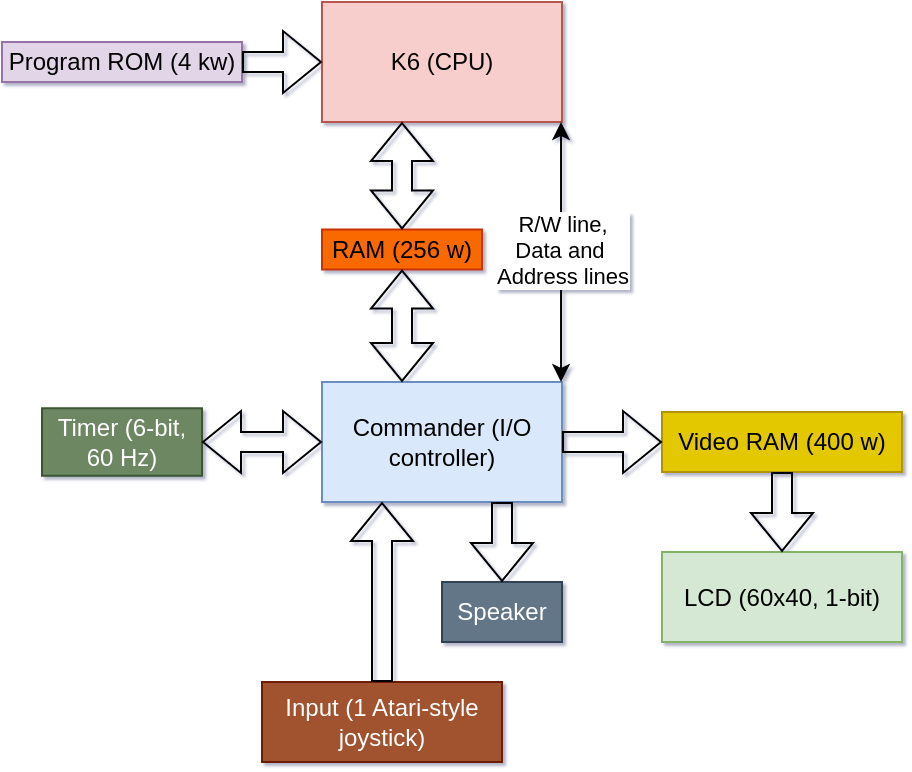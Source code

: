 <mxfile version="26.0.16">
  <diagram name="Page-1" id="MRbnxyMf3QpbpRj3xxtO">
    <mxGraphModel dx="988" dy="520" grid="1" gridSize="10" guides="1" tooltips="1" connect="1" arrows="1" fold="1" page="1" pageScale="1" pageWidth="827" pageHeight="1169" math="0" shadow="1">
      <root>
        <mxCell id="0" />
        <mxCell id="1" parent="0" />
        <mxCell id="mUGo9_NIAoYMIs_dsD8T-2" value="K6 (CPU)" style="rounded=0;whiteSpace=wrap;html=1;fillColor=#f8cecc;strokeColor=#b85450;" parent="1" vertex="1">
          <mxGeometry x="250" y="140" width="120" height="60" as="geometry" />
        </mxCell>
        <mxCell id="mUGo9_NIAoYMIs_dsD8T-3" value="RAM (256 w)" style="rounded=0;whiteSpace=wrap;html=1;fillColor=#fa6800;strokeColor=#C73500;fontColor=#000000;" parent="1" vertex="1">
          <mxGeometry x="250" y="253.75" width="80" height="20" as="geometry" />
        </mxCell>
        <mxCell id="mUGo9_NIAoYMIs_dsD8T-4" value="" style="shape=flexArrow;endArrow=classic;startArrow=classic;html=1;rounded=0;entryX=0.5;entryY=0;entryDx=0;entryDy=0;exitX=0.5;exitY=1;exitDx=0;exitDy=0;" parent="1" target="mUGo9_NIAoYMIs_dsD8T-3" edge="1">
          <mxGeometry width="100" height="100" relative="1" as="geometry">
            <mxPoint x="290" y="200" as="sourcePoint" />
            <mxPoint x="280" y="350" as="targetPoint" />
          </mxGeometry>
        </mxCell>
        <mxCell id="mUGo9_NIAoYMIs_dsD8T-5" value="Program ROM (4 kw)" style="rounded=0;whiteSpace=wrap;html=1;fillColor=#e1d5e7;strokeColor=#9673a6;" parent="1" vertex="1">
          <mxGeometry x="90" y="160" width="120" height="20" as="geometry" />
        </mxCell>
        <mxCell id="mUGo9_NIAoYMIs_dsD8T-6" value="" style="shape=flexArrow;endArrow=classic;html=1;rounded=0;entryX=0;entryY=0.5;entryDx=0;entryDy=0;exitX=1;exitY=0.5;exitDx=0;exitDy=0;" parent="1" source="mUGo9_NIAoYMIs_dsD8T-5" target="mUGo9_NIAoYMIs_dsD8T-2" edge="1">
          <mxGeometry width="50" height="50" relative="1" as="geometry">
            <mxPoint x="170" y="560" as="sourcePoint" />
            <mxPoint x="220" y="510" as="targetPoint" />
          </mxGeometry>
        </mxCell>
        <mxCell id="mUGo9_NIAoYMIs_dsD8T-8" value="Commander (I/O controller)" style="rounded=0;whiteSpace=wrap;html=1;fillColor=#dae8fc;strokeColor=#6c8ebf;" parent="1" vertex="1">
          <mxGeometry x="250" y="330" width="120" height="60" as="geometry" />
        </mxCell>
        <mxCell id="mUGo9_NIAoYMIs_dsD8T-9" value="" style="shape=flexArrow;endArrow=classic;startArrow=classic;html=1;rounded=0;entryX=0.5;entryY=0;entryDx=0;entryDy=0;exitX=0.5;exitY=1;exitDx=0;exitDy=0;" parent="1" source="mUGo9_NIAoYMIs_dsD8T-3" edge="1">
          <mxGeometry width="100" height="100" relative="1" as="geometry">
            <mxPoint x="180" y="400" as="sourcePoint" />
            <mxPoint x="290" y="330" as="targetPoint" />
          </mxGeometry>
        </mxCell>
        <mxCell id="mUGo9_NIAoYMIs_dsD8T-11" value="Input (1 Atari-style joystick)" style="rounded=0;whiteSpace=wrap;html=1;fillColor=#a0522d;fontColor=#ffffff;strokeColor=#6D1F00;" parent="1" vertex="1">
          <mxGeometry x="220" y="480" width="120" height="40" as="geometry" />
        </mxCell>
        <mxCell id="mUGo9_NIAoYMIs_dsD8T-12" value="" style="shape=flexArrow;endArrow=classic;html=1;rounded=0;entryX=0.25;entryY=1;entryDx=0;entryDy=0;exitX=0.5;exitY=0;exitDx=0;exitDy=0;" parent="1" source="mUGo9_NIAoYMIs_dsD8T-11" target="mUGo9_NIAoYMIs_dsD8T-8" edge="1">
          <mxGeometry width="50" height="50" relative="1" as="geometry">
            <mxPoint x="440" y="450" as="sourcePoint" />
            <mxPoint x="490" y="400" as="targetPoint" />
          </mxGeometry>
        </mxCell>
        <mxCell id="mUGo9_NIAoYMIs_dsD8T-13" value="" style="endArrow=classic;startArrow=classic;html=1;rounded=0;" parent="1" edge="1">
          <mxGeometry width="50" height="50" relative="1" as="geometry">
            <mxPoint x="369.52" y="200" as="sourcePoint" />
            <mxPoint x="369.52" y="330" as="targetPoint" />
          </mxGeometry>
        </mxCell>
        <mxCell id="mUGo9_NIAoYMIs_dsD8T-14" value="&lt;div&gt;R/W line,&lt;/div&gt;&lt;div&gt;Data and&amp;nbsp;&lt;/div&gt;&lt;div&gt;Address lines&lt;/div&gt;" style="edgeLabel;html=1;align=center;verticalAlign=middle;resizable=0;points=[];" parent="mUGo9_NIAoYMIs_dsD8T-13" vertex="1" connectable="0">
          <mxGeometry x="0.316" relative="1" as="geometry">
            <mxPoint y="-22" as="offset" />
          </mxGeometry>
        </mxCell>
        <mxCell id="mUGo9_NIAoYMIs_dsD8T-15" value="&lt;div&gt;Speaker&lt;/div&gt;" style="rounded=0;whiteSpace=wrap;html=1;fillColor=#647687;fontColor=#ffffff;strokeColor=#314354;" parent="1" vertex="1">
          <mxGeometry x="310" y="430" width="60" height="30" as="geometry" />
        </mxCell>
        <mxCell id="mUGo9_NIAoYMIs_dsD8T-16" value="" style="shape=flexArrow;endArrow=classic;html=1;rounded=0;entryX=0.5;entryY=0;entryDx=0;entryDy=0;exitX=0.75;exitY=1;exitDx=0;exitDy=0;" parent="1" source="mUGo9_NIAoYMIs_dsD8T-8" target="mUGo9_NIAoYMIs_dsD8T-15" edge="1">
          <mxGeometry width="50" height="50" relative="1" as="geometry">
            <mxPoint x="470" y="450" as="sourcePoint" />
            <mxPoint x="520" y="400" as="targetPoint" />
          </mxGeometry>
        </mxCell>
        <mxCell id="mUGo9_NIAoYMIs_dsD8T-17" value="&lt;div&gt;Video RAM (400 w)&lt;/div&gt;" style="rounded=0;whiteSpace=wrap;html=1;fillColor=#e3c800;strokeColor=#B09500;fontColor=#000000;" parent="1" vertex="1">
          <mxGeometry x="420" y="345" width="120" height="30" as="geometry" />
        </mxCell>
        <mxCell id="mUGo9_NIAoYMIs_dsD8T-18" value="" style="shape=flexArrow;endArrow=classic;html=1;rounded=0;entryX=0;entryY=0.5;entryDx=0;entryDy=0;exitX=1;exitY=0.5;exitDx=0;exitDy=0;" parent="1" source="mUGo9_NIAoYMIs_dsD8T-8" target="mUGo9_NIAoYMIs_dsD8T-17" edge="1">
          <mxGeometry width="50" height="50" relative="1" as="geometry">
            <mxPoint x="510" y="410" as="sourcePoint" />
            <mxPoint x="560" y="360" as="targetPoint" />
          </mxGeometry>
        </mxCell>
        <mxCell id="mUGo9_NIAoYMIs_dsD8T-19" value="&lt;div&gt;LCD (60x40, 1-bit)&lt;/div&gt;" style="rounded=0;whiteSpace=wrap;html=1;fillColor=#d5e8d4;strokeColor=#82b366;" parent="1" vertex="1">
          <mxGeometry x="420" y="415" width="120" height="45" as="geometry" />
        </mxCell>
        <mxCell id="mUGo9_NIAoYMIs_dsD8T-20" value="" style="shape=flexArrow;endArrow=classic;html=1;rounded=0;entryX=0.5;entryY=0;entryDx=0;entryDy=0;exitX=0.5;exitY=1;exitDx=0;exitDy=0;" parent="1" source="mUGo9_NIAoYMIs_dsD8T-17" target="mUGo9_NIAoYMIs_dsD8T-19" edge="1">
          <mxGeometry width="50" height="50" relative="1" as="geometry">
            <mxPoint x="380" y="440" as="sourcePoint" />
            <mxPoint x="430" y="390" as="targetPoint" />
          </mxGeometry>
        </mxCell>
        <mxCell id="mUGo9_NIAoYMIs_dsD8T-21" value="Timer (6-bit, 60 Hz)" style="rounded=0;whiteSpace=wrap;html=1;fillColor=#6d8764;fontColor=#ffffff;strokeColor=#3A5431;" parent="1" vertex="1">
          <mxGeometry x="110" y="343.13" width="80" height="33.75" as="geometry" />
        </mxCell>
        <mxCell id="mUGo9_NIAoYMIs_dsD8T-22" value="" style="shape=flexArrow;endArrow=classic;startArrow=classic;html=1;rounded=0;exitX=0;exitY=0.5;exitDx=0;exitDy=0;entryX=1;entryY=0.5;entryDx=0;entryDy=0;" parent="1" source="mUGo9_NIAoYMIs_dsD8T-8" target="mUGo9_NIAoYMIs_dsD8T-21" edge="1">
          <mxGeometry width="100" height="100" relative="1" as="geometry">
            <mxPoint x="430" y="330" as="sourcePoint" />
            <mxPoint x="200" y="370" as="targetPoint" />
          </mxGeometry>
        </mxCell>
      </root>
    </mxGraphModel>
  </diagram>
</mxfile>
